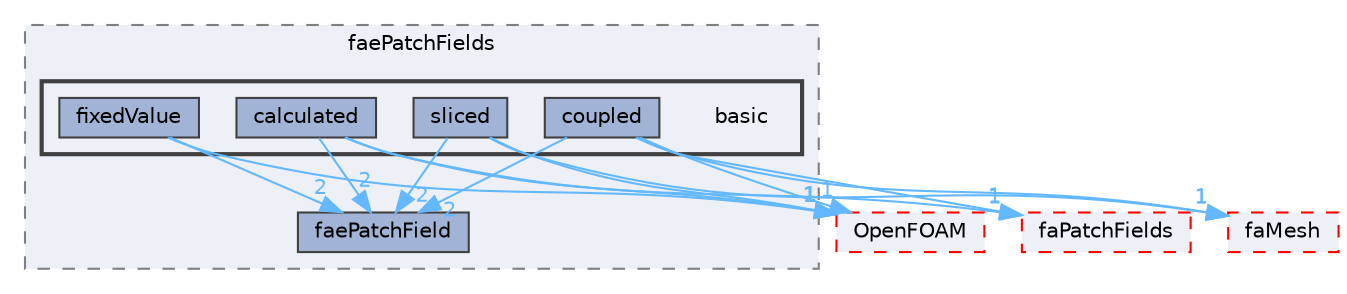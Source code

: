 digraph "src/finiteArea/fields/faePatchFields/basic"
{
 // LATEX_PDF_SIZE
  bgcolor="transparent";
  edge [fontname=Helvetica,fontsize=10,labelfontname=Helvetica,labelfontsize=10];
  node [fontname=Helvetica,fontsize=10,shape=box,height=0.2,width=0.4];
  compound=true
  subgraph clusterdir_df4e6442309378257387a8327f9cd3cb {
    graph [ bgcolor="#edf0f7", pencolor="grey50", label="faePatchFields", fontname=Helvetica,fontsize=10 style="filled,dashed", URL="dir_df4e6442309378257387a8327f9cd3cb.html",tooltip=""]
  dir_89f267ce19ccb856c83f45a6dc92ab14 [label="faePatchField", fillcolor="#a2b4d6", color="grey25", style="filled", URL="dir_89f267ce19ccb856c83f45a6dc92ab14.html",tooltip=""];
  subgraph clusterdir_9a9f627b286188d2cd1baa0c83c91946 {
    graph [ bgcolor="#edf0f7", pencolor="grey25", label="", fontname=Helvetica,fontsize=10 style="filled,bold", URL="dir_9a9f627b286188d2cd1baa0c83c91946.html",tooltip=""]
    dir_9a9f627b286188d2cd1baa0c83c91946 [shape=plaintext, label="basic"];
  dir_d49fb760a0a31d76b9806e3e29f49c7e [label="calculated", fillcolor="#a2b4d6", color="grey25", style="filled", URL="dir_d49fb760a0a31d76b9806e3e29f49c7e.html",tooltip=""];
  dir_24993add614e4c5e6518a3c809f591c6 [label="coupled", fillcolor="#a2b4d6", color="grey25", style="filled", URL="dir_24993add614e4c5e6518a3c809f591c6.html",tooltip=""];
  dir_2bdcfb52fa7a488d7ebee81fe5ac8797 [label="fixedValue", fillcolor="#a2b4d6", color="grey25", style="filled", URL="dir_2bdcfb52fa7a488d7ebee81fe5ac8797.html",tooltip=""];
  dir_7efcfabd3e1e3c7cfcf6f5569420f6d6 [label="sliced", fillcolor="#a2b4d6", color="grey25", style="filled", URL="dir_7efcfabd3e1e3c7cfcf6f5569420f6d6.html",tooltip=""];
  }
  }
  dir_2ab18c7cf3ac70392000d64dbb3a76b5 [label="faPatchFields", fillcolor="#edf0f7", color="red", style="filled,dashed", URL="dir_2ab18c7cf3ac70392000d64dbb3a76b5.html",tooltip=""];
  dir_c5473ff19b20e6ec4dfe5c310b3778a8 [label="OpenFOAM", fillcolor="#edf0f7", color="red", style="filled,dashed", URL="dir_c5473ff19b20e6ec4dfe5c310b3778a8.html",tooltip=""];
  dir_f14612db68a06d13a87d37d60dc895d5 [label="faMesh", fillcolor="#edf0f7", color="red", style="filled,dashed", URL="dir_f14612db68a06d13a87d37d60dc895d5.html",tooltip=""];
  dir_d49fb760a0a31d76b9806e3e29f49c7e->dir_2ab18c7cf3ac70392000d64dbb3a76b5 [headlabel="1", labeldistance=1.5 headhref="dir_000388_001307.html" href="dir_000388_001307.html" color="steelblue1" fontcolor="steelblue1"];
  dir_d49fb760a0a31d76b9806e3e29f49c7e->dir_89f267ce19ccb856c83f45a6dc92ab14 [headlabel="2", labeldistance=1.5 headhref="dir_000388_001284.html" href="dir_000388_001284.html" color="steelblue1" fontcolor="steelblue1"];
  dir_d49fb760a0a31d76b9806e3e29f49c7e->dir_c5473ff19b20e6ec4dfe5c310b3778a8 [headlabel="1", labeldistance=1.5 headhref="dir_000388_002695.html" href="dir_000388_002695.html" color="steelblue1" fontcolor="steelblue1"];
  dir_24993add614e4c5e6518a3c809f591c6->dir_2ab18c7cf3ac70392000d64dbb3a76b5 [headlabel="1", labeldistance=1.5 headhref="dir_000704_001307.html" href="dir_000704_001307.html" color="steelblue1" fontcolor="steelblue1"];
  dir_24993add614e4c5e6518a3c809f591c6->dir_89f267ce19ccb856c83f45a6dc92ab14 [headlabel="2", labeldistance=1.5 headhref="dir_000704_001284.html" href="dir_000704_001284.html" color="steelblue1" fontcolor="steelblue1"];
  dir_24993add614e4c5e6518a3c809f591c6->dir_c5473ff19b20e6ec4dfe5c310b3778a8 [headlabel="1", labeldistance=1.5 headhref="dir_000704_002695.html" href="dir_000704_002695.html" color="steelblue1" fontcolor="steelblue1"];
  dir_24993add614e4c5e6518a3c809f591c6->dir_f14612db68a06d13a87d37d60dc895d5 [headlabel="1", labeldistance=1.5 headhref="dir_000704_001295.html" href="dir_000704_001295.html" color="steelblue1" fontcolor="steelblue1"];
  dir_2bdcfb52fa7a488d7ebee81fe5ac8797->dir_89f267ce19ccb856c83f45a6dc92ab14 [headlabel="2", labeldistance=1.5 headhref="dir_001422_001284.html" href="dir_001422_001284.html" color="steelblue1" fontcolor="steelblue1"];
  dir_2bdcfb52fa7a488d7ebee81fe5ac8797->dir_c5473ff19b20e6ec4dfe5c310b3778a8 [headlabel="1", labeldistance=1.5 headhref="dir_001422_002695.html" href="dir_001422_002695.html" color="steelblue1" fontcolor="steelblue1"];
  dir_7efcfabd3e1e3c7cfcf6f5569420f6d6->dir_89f267ce19ccb856c83f45a6dc92ab14 [headlabel="2", labeldistance=1.5 headhref="dir_003578_001284.html" href="dir_003578_001284.html" color="steelblue1" fontcolor="steelblue1"];
  dir_7efcfabd3e1e3c7cfcf6f5569420f6d6->dir_c5473ff19b20e6ec4dfe5c310b3778a8 [headlabel="1", labeldistance=1.5 headhref="dir_003578_002695.html" href="dir_003578_002695.html" color="steelblue1" fontcolor="steelblue1"];
  dir_7efcfabd3e1e3c7cfcf6f5569420f6d6->dir_f14612db68a06d13a87d37d60dc895d5 [headlabel="1", labeldistance=1.5 headhref="dir_003578_001295.html" href="dir_003578_001295.html" color="steelblue1" fontcolor="steelblue1"];
}
